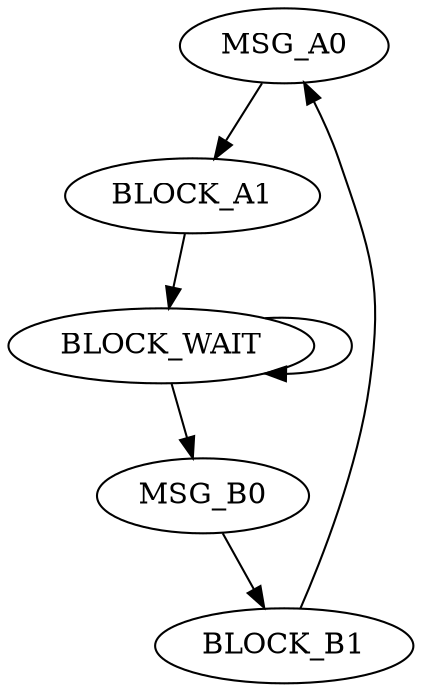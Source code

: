 digraph g {
name="WaitLoopExample";
graph []
edge  [type="defdst"]
node  [cpu="0"];
  MSG_A0     [type="tmsg",  pattern="A", patentry="true", toffs  = 0, fid=1, gid=4048, evtno=1, par="0"];
  BLOCK_A1   [type="block", pattern="A", patexit="true",  tperiod=100000000];
  MSG_B0     [type="tmsg",  pattern="B", patentry="true", toffs  = 0, fid=1, gid=4048, evtno=2, par="0"];
  BLOCK_B1   [type="block", pattern="B", patexit="true",  tperiod=100000000];
  BLOCK_WAIT [type="block", pattern="WAIT", patentry="true", patexit="true", tperiod= 20000000, qlo="1"];
  
  MSG_A0 -> BLOCK_A1 -> BLOCK_WAIT;
  MSG_B0 -> BLOCK_B1 -> MSG_A0;
  BLOCK_WAIT -> BLOCK_WAIT;
  BLOCK_WAIT -> MSG_B0 [type="altdst"];
}
